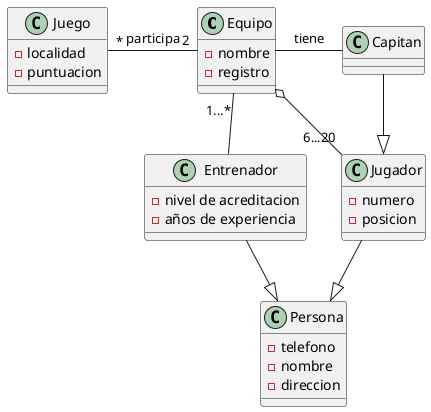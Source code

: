 @startuml
class Equipo{
    -nombre
    -registro
}
class Jugador {
    -numero
    -posicion
}
class Capitan 
class Juego {
    -localidad
    -puntuacion
}
class Entrenador {
    -nivel de acreditacion
    -años de experiencia
}
class Persona {
    -telefono
    -nombre
    -direccion
}

Equipo o-down- "6...20" Jugador
Equipo - Capitan :tiene
Equipo "2"-left-"*" Juego :participa
Equipo "1...*" -- Entrenador
Jugador <|-up- Capitan
Persona <|-up- Jugador
Persona <|-up- Entrenador
@enduml